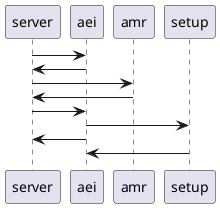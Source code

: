 @startuml Sequence Demo

server -> aei
aei -> server

server -> amr

amr -> server     

server -> aei     
aei -> setup      

aei -> server     
setup -> aei      

@enduml